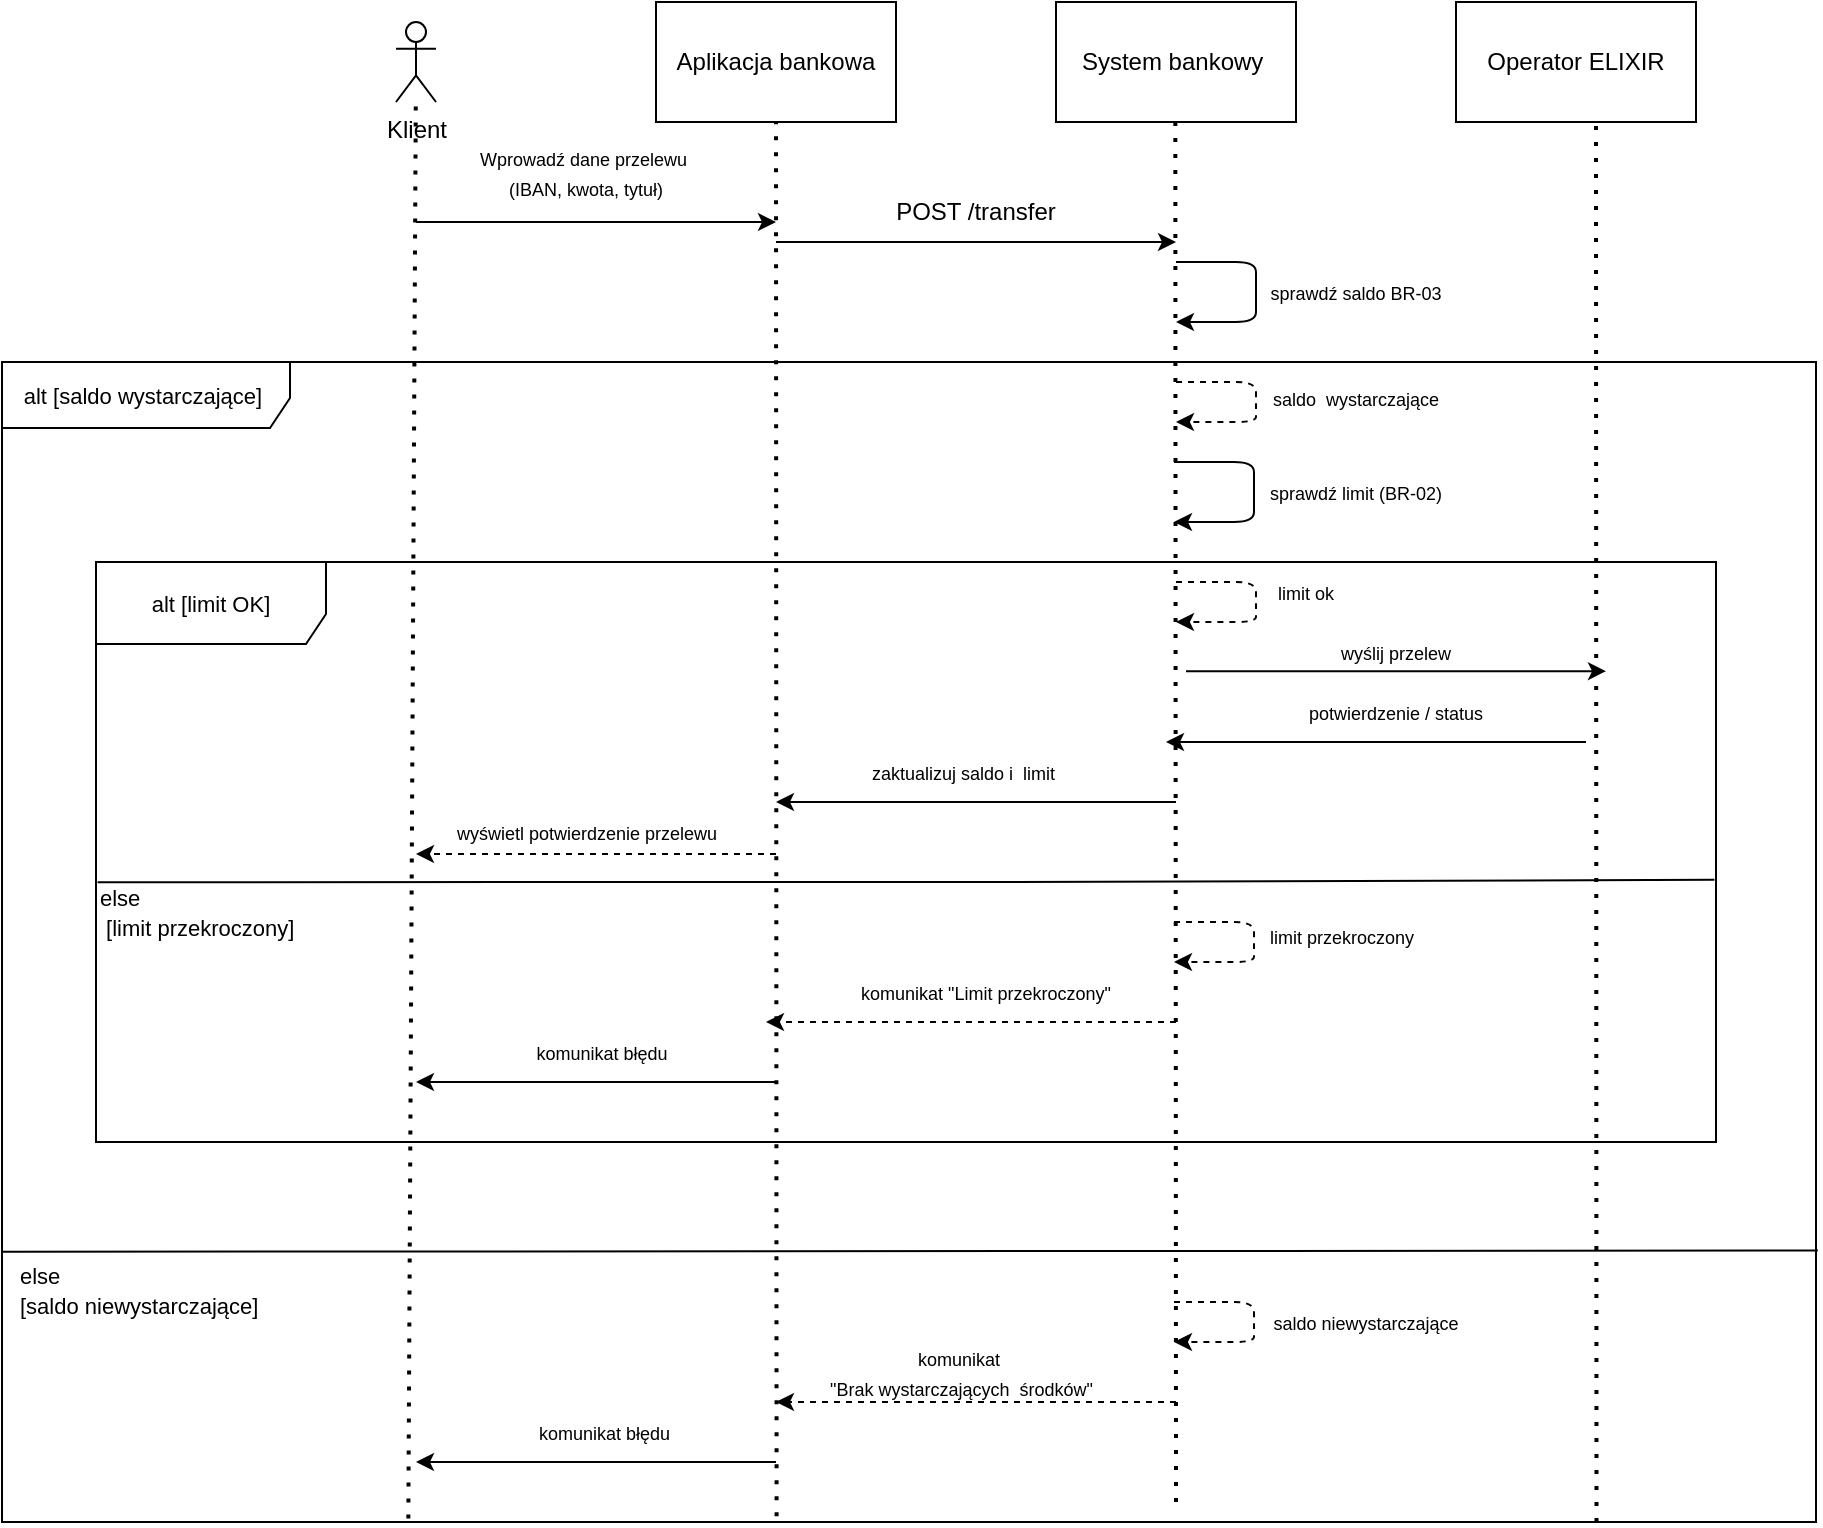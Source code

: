 <mxfile version="28.2.8">
  <diagram name="Strona-1" id="thHvQgiB-3Mz82PN3MGN">
    <mxGraphModel dx="1513" dy="767" grid="0" gridSize="10" guides="1" tooltips="1" connect="1" arrows="1" fold="1" page="0" pageScale="1" pageWidth="11659" pageHeight="1327" math="0" shadow="0">
      <root>
        <mxCell id="0" />
        <mxCell id="1" parent="0" />
        <mxCell id="U_4RJasZzpxuNuTDygwh-1" value="Klient&lt;div&gt;&lt;br&gt;&lt;/div&gt;" style="shape=umlActor;verticalLabelPosition=bottom;verticalAlign=top;html=1;outlineConnect=0;" parent="1" vertex="1">
          <mxGeometry x="110" y="50" width="20" height="40" as="geometry" />
        </mxCell>
        <mxCell id="U_4RJasZzpxuNuTDygwh-8" value="Aplikacja bankowa" style="rounded=0;whiteSpace=wrap;html=1;" parent="1" vertex="1">
          <mxGeometry x="240" y="40" width="120" height="60" as="geometry" />
        </mxCell>
        <mxCell id="U_4RJasZzpxuNuTDygwh-9" value="System bankowy&amp;nbsp;" style="rounded=0;whiteSpace=wrap;html=1;" parent="1" vertex="1">
          <mxGeometry x="440" y="40" width="120" height="60" as="geometry" />
        </mxCell>
        <mxCell id="U_4RJasZzpxuNuTDygwh-10" value="Operator ELIXIR" style="rounded=0;whiteSpace=wrap;html=1;" parent="1" vertex="1">
          <mxGeometry x="640" y="40" width="120" height="60" as="geometry" />
        </mxCell>
        <mxCell id="U_4RJasZzpxuNuTDygwh-11" value="" style="endArrow=none;dashed=1;html=1;dashPattern=1 3;strokeWidth=2;rounded=0;entryX=0.5;entryY=1;entryDx=0;entryDy=0;exitX=0.427;exitY=0.995;exitDx=0;exitDy=0;exitPerimeter=0;" parent="1" target="U_4RJasZzpxuNuTDygwh-8" edge="1" source="U_4RJasZzpxuNuTDygwh-56">
          <mxGeometry width="50" height="50" relative="1" as="geometry">
            <mxPoint x="237" y="799" as="sourcePoint" />
            <mxPoint x="420" y="180" as="targetPoint" />
          </mxGeometry>
        </mxCell>
        <mxCell id="U_4RJasZzpxuNuTDygwh-12" value="" style="endArrow=none;dashed=1;html=1;dashPattern=1 3;strokeWidth=2;rounded=0;entryX=0.5;entryY=1;entryDx=0;entryDy=0;" parent="1" edge="1">
          <mxGeometry width="50" height="50" relative="1" as="geometry">
            <mxPoint x="500" y="790" as="sourcePoint" />
            <mxPoint x="499.66" y="100" as="targetPoint" />
          </mxGeometry>
        </mxCell>
        <mxCell id="U_4RJasZzpxuNuTDygwh-13" value="" style="endArrow=none;dashed=1;html=1;dashPattern=1 3;strokeWidth=2;rounded=0;entryX=0.5;entryY=1;entryDx=0;entryDy=0;exitX=0.879;exitY=1;exitDx=0;exitDy=0;exitPerimeter=0;" parent="1" edge="1" source="U_4RJasZzpxuNuTDygwh-56">
          <mxGeometry width="50" height="50" relative="1" as="geometry">
            <mxPoint x="710" y="880" as="sourcePoint" />
            <mxPoint x="710" y="100" as="targetPoint" />
          </mxGeometry>
        </mxCell>
        <mxCell id="U_4RJasZzpxuNuTDygwh-14" value="" style="endArrow=none;dashed=1;html=1;dashPattern=1 3;strokeWidth=2;rounded=0;exitX=0.224;exitY=0.997;exitDx=0;exitDy=0;exitPerimeter=0;" parent="1" edge="1" target="U_4RJasZzpxuNuTDygwh-1" source="U_4RJasZzpxuNuTDygwh-56">
          <mxGeometry width="50" height="50" relative="1" as="geometry">
            <mxPoint x="120" y="880" as="sourcePoint" />
            <mxPoint x="109.5" y="100" as="targetPoint" />
          </mxGeometry>
        </mxCell>
        <mxCell id="U_4RJasZzpxuNuTDygwh-17" value="" style="endArrow=classic;html=1;rounded=0;" parent="1" edge="1">
          <mxGeometry width="50" height="50" relative="1" as="geometry">
            <mxPoint x="120" y="150" as="sourcePoint" />
            <mxPoint x="300" y="150" as="targetPoint" />
          </mxGeometry>
        </mxCell>
        <mxCell id="U_4RJasZzpxuNuTDygwh-18" value="&lt;span style=&quot;text-align: start; caret-color: rgb(0, 0, 0); color: rgb(0, 0, 0);&quot;&gt;&lt;font style=&quot;font-size: 9px;&quot;&gt;Wprowadź dane przelewu&amp;nbsp;&lt;/font&gt;&lt;/span&gt;&lt;div&gt;&lt;span style=&quot;text-align: start; caret-color: rgb(0, 0, 0); color: rgb(0, 0, 0);&quot;&gt;&lt;font style=&quot;font-size: 9px;&quot;&gt;(IBAN, kwota, tytuł)&lt;/font&gt;&lt;/span&gt;&lt;/div&gt;" style="text;html=1;whiteSpace=wrap;strokeColor=none;fillColor=none;align=center;verticalAlign=middle;rounded=0;" parent="1" vertex="1">
          <mxGeometry x="110" y="110" width="190" height="30" as="geometry" />
        </mxCell>
        <mxCell id="U_4RJasZzpxuNuTDygwh-20" value="" style="endArrow=classic;html=1;rounded=0;" parent="1" edge="1">
          <mxGeometry width="50" height="50" relative="1" as="geometry">
            <mxPoint x="300" y="160" as="sourcePoint" />
            <mxPoint x="500" y="160" as="targetPoint" />
          </mxGeometry>
        </mxCell>
        <mxCell id="U_4RJasZzpxuNuTDygwh-21" value="POST /transfer" style="text;html=1;whiteSpace=wrap;strokeColor=none;fillColor=none;align=center;verticalAlign=middle;rounded=0;" parent="1" vertex="1">
          <mxGeometry x="330" y="130" width="140" height="30" as="geometry" />
        </mxCell>
        <mxCell id="U_4RJasZzpxuNuTDygwh-25" value="&lt;font style=&quot;font-size: 9px;&quot;&gt;&lt;font&gt;sprawdź saldo&amp;nbsp;&lt;/font&gt;&lt;span style=&quot;text-align: start; caret-color: rgb(0, 0, 0); color: rgb(0, 0, 0);&quot;&gt;BR-03&lt;/span&gt;&lt;/font&gt;" style="text;html=1;whiteSpace=wrap;strokeColor=none;fillColor=none;align=center;verticalAlign=middle;rounded=0;" parent="1" vertex="1">
          <mxGeometry x="535" y="170" width="110" height="30" as="geometry" />
        </mxCell>
        <mxCell id="U_4RJasZzpxuNuTDygwh-26" value="" style="endArrow=classic;html=1;rounded=1;curved=0;" parent="1" edge="1">
          <mxGeometry width="50" height="50" relative="1" as="geometry">
            <mxPoint x="500" y="170" as="sourcePoint" />
            <mxPoint x="500" y="200" as="targetPoint" />
            <Array as="points">
              <mxPoint x="540" y="170" />
              <mxPoint x="540" y="180" />
              <mxPoint x="540" y="200" />
            </Array>
          </mxGeometry>
        </mxCell>
        <mxCell id="U_4RJasZzpxuNuTDygwh-27" value="" style="endArrow=classic;html=1;rounded=1;dashed=1;curved=0;" parent="1" edge="1">
          <mxGeometry width="50" height="50" relative="1" as="geometry">
            <mxPoint x="500" y="230" as="sourcePoint" />
            <mxPoint x="500" y="250" as="targetPoint" />
            <Array as="points">
              <mxPoint x="540" y="230" />
              <mxPoint x="540" y="240" />
              <mxPoint x="540" y="250" />
            </Array>
          </mxGeometry>
        </mxCell>
        <mxCell id="U_4RJasZzpxuNuTDygwh-28" value="&lt;font style=&quot;font-size: 9px;&quot;&gt;saldo &amp;nbsp;wystarczające&lt;/font&gt;&lt;div&gt;&lt;br&gt;&lt;/div&gt;" style="text;html=1;whiteSpace=wrap;strokeColor=none;fillColor=none;align=center;verticalAlign=middle;rounded=0;" parent="1" vertex="1">
          <mxGeometry x="535" y="230" width="110" height="30" as="geometry" />
        </mxCell>
        <mxCell id="U_4RJasZzpxuNuTDygwh-40" value="" style="endArrow=classic;html=1;rounded=0;" parent="1" edge="1">
          <mxGeometry width="50" height="50" relative="1" as="geometry">
            <mxPoint x="505" y="374.58" as="sourcePoint" />
            <mxPoint x="715" y="374.58" as="targetPoint" />
          </mxGeometry>
        </mxCell>
        <mxCell id="U_4RJasZzpxuNuTDygwh-41" value="&lt;font style=&quot;font-size: 9px;&quot;&gt;wyślij przelew&lt;/font&gt;" style="text;html=1;whiteSpace=wrap;strokeColor=none;fillColor=none;align=center;verticalAlign=middle;rounded=0;" parent="1" vertex="1">
          <mxGeometry x="580" y="350" width="60" height="30" as="geometry" />
        </mxCell>
        <mxCell id="U_4RJasZzpxuNuTDygwh-42" value="" style="endArrow=classic;html=1;rounded=0;" parent="1" edge="1">
          <mxGeometry width="50" height="50" relative="1" as="geometry">
            <mxPoint x="705" y="410" as="sourcePoint" />
            <mxPoint x="495" y="410" as="targetPoint" />
          </mxGeometry>
        </mxCell>
        <mxCell id="U_4RJasZzpxuNuTDygwh-43" value="&lt;font style=&quot;font-size: 9px;&quot;&gt;potwierdzenie / status&lt;/font&gt;" style="text;html=1;whiteSpace=wrap;strokeColor=none;fillColor=none;align=center;verticalAlign=middle;rounded=0;" parent="1" vertex="1">
          <mxGeometry x="555" y="380" width="110" height="30" as="geometry" />
        </mxCell>
        <mxCell id="U_4RJasZzpxuNuTDygwh-44" value="" style="endArrow=classic;html=1;rounded=0;" parent="1" edge="1">
          <mxGeometry width="50" height="50" relative="1" as="geometry">
            <mxPoint x="500" y="440" as="sourcePoint" />
            <mxPoint x="300" y="440" as="targetPoint" />
          </mxGeometry>
        </mxCell>
        <mxCell id="U_4RJasZzpxuNuTDygwh-45" value="&lt;div&gt;&lt;font style=&quot;font-size: 9px;&quot;&gt;zaktualizuj saldo i &amp;nbsp;limit&amp;nbsp;&lt;/font&gt;&lt;/div&gt;" style="text;html=1;whiteSpace=wrap;strokeColor=none;fillColor=none;align=center;verticalAlign=middle;rounded=0;" parent="1" vertex="1">
          <mxGeometry x="310" y="410" width="170" height="30" as="geometry" />
        </mxCell>
        <mxCell id="U_4RJasZzpxuNuTDygwh-46" value="" style="endArrow=classic;html=1;rounded=0;dashed=1;" parent="1" edge="1">
          <mxGeometry width="50" height="50" relative="1" as="geometry">
            <mxPoint x="300" y="466" as="sourcePoint" />
            <mxPoint x="120" y="466" as="targetPoint" />
          </mxGeometry>
        </mxCell>
        <mxCell id="U_4RJasZzpxuNuTDygwh-47" value="&lt;div&gt;&lt;font style=&quot;font-size: 9px;&quot;&gt;wyświetl potwierdzenie przelewu&lt;/font&gt;&lt;/div&gt;" style="text;html=1;whiteSpace=wrap;strokeColor=none;fillColor=none;align=center;verticalAlign=middle;rounded=0;" parent="1" vertex="1">
          <mxGeometry x="133.5" y="440" width="143" height="30" as="geometry" />
        </mxCell>
        <mxCell id="U_4RJasZzpxuNuTDygwh-48" value="" style="endArrow=classic;html=1;rounded=1;dashed=1;curved=0;" parent="1" edge="1">
          <mxGeometry width="50" height="50" relative="1" as="geometry">
            <mxPoint x="500" y="330" as="sourcePoint" />
            <mxPoint x="500" y="350" as="targetPoint" />
            <Array as="points">
              <mxPoint x="540" y="330" />
              <mxPoint x="540" y="340" />
              <mxPoint x="540" y="350" />
            </Array>
          </mxGeometry>
        </mxCell>
        <mxCell id="U_4RJasZzpxuNuTDygwh-50" value="&lt;font style=&quot;font-size: 9px;&quot;&gt;saldo niewystarczające&lt;/font&gt;" style="text;html=1;whiteSpace=wrap;strokeColor=none;fillColor=none;align=center;verticalAlign=middle;rounded=0;" parent="1" vertex="1">
          <mxGeometry x="510" y="685" width="170" height="30" as="geometry" />
        </mxCell>
        <mxCell id="U_4RJasZzpxuNuTDygwh-51" value="" style="endArrow=classic;html=1;rounded=0;dashed=1;" parent="1" edge="1">
          <mxGeometry width="50" height="50" relative="1" as="geometry">
            <mxPoint x="500" y="550" as="sourcePoint" />
            <mxPoint x="295" y="550" as="targetPoint" />
          </mxGeometry>
        </mxCell>
        <mxCell id="U_4RJasZzpxuNuTDygwh-53" value="&lt;font style=&quot;font-size: 9px;&quot;&gt;komunikat &quot;Limit przekroczony&quot;&lt;/font&gt;" style="text;html=1;whiteSpace=wrap;strokeColor=none;fillColor=none;align=center;verticalAlign=middle;rounded=0;" parent="1" vertex="1">
          <mxGeometry x="330" y="520" width="150" height="30" as="geometry" />
        </mxCell>
        <mxCell id="U_4RJasZzpxuNuTDygwh-54" value="" style="endArrow=classic;html=1;rounded=0;" parent="1" edge="1">
          <mxGeometry width="50" height="50" relative="1" as="geometry">
            <mxPoint x="300" y="580" as="sourcePoint" />
            <mxPoint x="120" y="580" as="targetPoint" />
          </mxGeometry>
        </mxCell>
        <mxCell id="U_4RJasZzpxuNuTDygwh-55" value="&lt;font style=&quot;font-size: 9px;&quot;&gt;komunikat błędu&lt;/font&gt;" style="text;html=1;whiteSpace=wrap;strokeColor=none;fillColor=none;align=center;verticalAlign=middle;rounded=0;" parent="1" vertex="1">
          <mxGeometry x="163" y="550" width="100" height="30" as="geometry" />
        </mxCell>
        <mxCell id="U_4RJasZzpxuNuTDygwh-56" value="&lt;div&gt;&lt;font style=&quot;font-size: 11px;&quot;&gt;alt [saldo wystarczające]&amp;nbsp;&lt;/font&gt;&lt;/div&gt;" style="shape=umlFrame;whiteSpace=wrap;html=1;pointerEvents=0;width=144;height=33;" parent="1" vertex="1">
          <mxGeometry x="-87" y="220" width="907" height="580" as="geometry" />
        </mxCell>
        <mxCell id="U_4RJasZzpxuNuTDygwh-60" value="&lt;div&gt;&lt;font style=&quot;font-size: 11px;&quot;&gt;alt [limit OK]&lt;/font&gt;&lt;/div&gt;" style="shape=umlFrame;whiteSpace=wrap;html=1;pointerEvents=0;width=115;height=41;" parent="1" vertex="1">
          <mxGeometry x="-40" y="320" width="810" height="290" as="geometry" />
        </mxCell>
        <mxCell id="U_4RJasZzpxuNuTDygwh-61" value="" style="endArrow=classic;html=1;rounded=1;curved=0;" parent="1" edge="1">
          <mxGeometry width="50" height="50" relative="1" as="geometry">
            <mxPoint x="499" y="270" as="sourcePoint" />
            <mxPoint x="499" y="300" as="targetPoint" />
            <Array as="points">
              <mxPoint x="539" y="270" />
              <mxPoint x="539" y="280" />
              <mxPoint x="539" y="300" />
            </Array>
          </mxGeometry>
        </mxCell>
        <mxCell id="U_4RJasZzpxuNuTDygwh-63" value="&lt;span style=&quot;font-size: 9px;&quot;&gt;sprawdź limit (BR-02)&lt;/span&gt;" style="text;html=1;whiteSpace=wrap;strokeColor=none;fillColor=none;align=center;verticalAlign=middle;rounded=0;" parent="1" vertex="1">
          <mxGeometry x="539" y="270" width="102" height="30" as="geometry" />
        </mxCell>
        <mxCell id="U_4RJasZzpxuNuTDygwh-64" value="&lt;span style=&quot;font-size: 9px;&quot;&gt;limit ok&lt;/span&gt;" style="text;html=1;whiteSpace=wrap;strokeColor=none;fillColor=none;align=center;verticalAlign=middle;rounded=0;" parent="1" vertex="1">
          <mxGeometry x="510" y="320" width="110" height="30" as="geometry" />
        </mxCell>
        <mxCell id="U_4RJasZzpxuNuTDygwh-65" value="" style="endArrow=classic;html=1;rounded=1;dashed=1;curved=0;" parent="1" edge="1">
          <mxGeometry width="50" height="50" relative="1" as="geometry">
            <mxPoint x="499" y="500" as="sourcePoint" />
            <mxPoint x="499" y="520" as="targetPoint" />
            <Array as="points">
              <mxPoint x="539" y="500" />
              <mxPoint x="539" y="510" />
              <mxPoint x="539" y="520" />
            </Array>
          </mxGeometry>
        </mxCell>
        <mxCell id="U_4RJasZzpxuNuTDygwh-66" value="&lt;font style=&quot;font-size: 9px;&quot;&gt;limit przekroczony&lt;/font&gt;" style="text;html=1;whiteSpace=wrap;strokeColor=none;fillColor=none;align=center;verticalAlign=middle;rounded=0;" parent="1" vertex="1">
          <mxGeometry x="523" y="492" width="120" height="30" as="geometry" />
        </mxCell>
        <mxCell id="U_4RJasZzpxuNuTDygwh-67" value="" style="endArrow=none;endFill=0;endSize=12;html=1;rounded=0;exitX=0.001;exitY=0.552;exitDx=0;exitDy=0;exitPerimeter=0;entryX=0.999;entryY=0.548;entryDx=0;entryDy=0;entryPerimeter=0;" parent="1" source="U_4RJasZzpxuNuTDygwh-60" target="U_4RJasZzpxuNuTDygwh-60" edge="1">
          <mxGeometry width="160" relative="1" as="geometry">
            <mxPoint x="340" y="450" as="sourcePoint" />
            <mxPoint x="500" y="450" as="targetPoint" />
            <Array as="points">
              <mxPoint x="420" y="480" />
            </Array>
          </mxGeometry>
        </mxCell>
        <mxCell id="U_4RJasZzpxuNuTDygwh-69" value="" style="endArrow=classic;html=1;rounded=0;dashed=1;" parent="1" edge="1">
          <mxGeometry width="50" height="50" relative="1" as="geometry">
            <mxPoint x="500" y="740" as="sourcePoint" />
            <mxPoint x="300" y="740" as="targetPoint" />
          </mxGeometry>
        </mxCell>
        <mxCell id="U_4RJasZzpxuNuTDygwh-70" value="&lt;font style=&quot;font-size: 9px;&quot;&gt;komunikat&lt;/font&gt;&lt;div&gt;&lt;font style=&quot;font-size: 9px;&quot;&gt;&amp;nbsp;&quot;Brak wystarczających &amp;nbsp;środków&quot;&lt;/font&gt;&lt;/div&gt;" style="text;html=1;whiteSpace=wrap;strokeColor=none;fillColor=none;align=center;verticalAlign=middle;rounded=0;" parent="1" vertex="1">
          <mxGeometry x="320" y="710" width="142.5" height="30" as="geometry" />
        </mxCell>
        <mxCell id="U_4RJasZzpxuNuTDygwh-71" value="" style="endArrow=classic;html=1;rounded=1;dashed=1;curved=0;" parent="1" edge="1">
          <mxGeometry width="50" height="50" relative="1" as="geometry">
            <mxPoint x="499" y="690" as="sourcePoint" />
            <mxPoint x="499" y="710" as="targetPoint" />
            <Array as="points">
              <mxPoint x="539" y="690" />
              <mxPoint x="539" y="700" />
              <mxPoint x="539" y="710" />
            </Array>
          </mxGeometry>
        </mxCell>
        <mxCell id="U_4RJasZzpxuNuTDygwh-73" value="" style="endArrow=classic;html=1;rounded=0;" parent="1" edge="1">
          <mxGeometry width="50" height="50" relative="1" as="geometry">
            <mxPoint x="300" y="770" as="sourcePoint" />
            <mxPoint x="120" y="770" as="targetPoint" />
          </mxGeometry>
        </mxCell>
        <mxCell id="U_4RJasZzpxuNuTDygwh-74" value="&lt;font style=&quot;font-size: 9px;&quot;&gt;&amp;nbsp;komunikat błędu&lt;/font&gt;" style="text;html=1;whiteSpace=wrap;strokeColor=none;fillColor=none;align=center;verticalAlign=middle;rounded=0;" parent="1" vertex="1">
          <mxGeometry x="166" y="740" width="94" height="30" as="geometry" />
        </mxCell>
        <mxCell id="hDjRZVCe-bS2R4pxLH4E-2" value="" style="endArrow=none;endFill=0;endSize=12;html=1;rounded=0;exitX=0;exitY=0.767;exitDx=0;exitDy=0;exitPerimeter=0;entryX=1.001;entryY=0.766;entryDx=0;entryDy=0;entryPerimeter=0;" edge="1" parent="1" source="U_4RJasZzpxuNuTDygwh-56" target="U_4RJasZzpxuNuTDygwh-56">
          <mxGeometry width="160" relative="1" as="geometry">
            <mxPoint x="320" y="500" as="sourcePoint" />
            <mxPoint x="480" y="500" as="targetPoint" />
            <Array as="points" />
          </mxGeometry>
        </mxCell>
        <mxCell id="hDjRZVCe-bS2R4pxLH4E-3" value="&lt;font style=&quot;font-size: 11px;&quot;&gt;else&amp;nbsp;&lt;/font&gt;&lt;div style=&quot;&quot;&gt;&lt;font style=&quot;font-size: 11px;&quot;&gt;[saldo niewystarczające]&lt;/font&gt;&lt;/div&gt;" style="text;html=1;whiteSpace=wrap;strokeColor=none;fillColor=none;align=left;verticalAlign=middle;rounded=0;" vertex="1" parent="1">
          <mxGeometry x="-80" y="669" width="174" height="30" as="geometry" />
        </mxCell>
        <mxCell id="hDjRZVCe-bS2R4pxLH4E-4" value="&lt;span style=&quot;font-size: 11px;&quot;&gt;else&lt;/span&gt;&lt;div&gt;&lt;span style=&quot;font-size: 11px;&quot;&gt;&amp;nbsp;[limit przekroczony]&lt;/span&gt;&lt;/div&gt;" style="text;html=1;whiteSpace=wrap;strokeColor=none;fillColor=none;align=left;verticalAlign=middle;rounded=0;" vertex="1" parent="1">
          <mxGeometry x="-40" y="480" width="114" height="30" as="geometry" />
        </mxCell>
      </root>
    </mxGraphModel>
  </diagram>
</mxfile>
